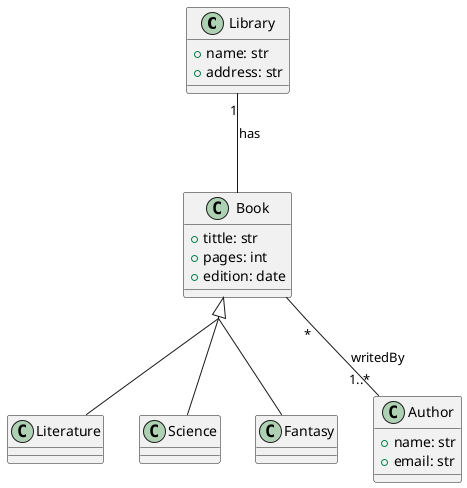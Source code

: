@startuml
skinparam groupInheritance 2

class Library {
+ name: str
+ address: str
}

class Book{
+ tittle: str
+ pages: int
+ edition: date
}

class Literature extends Book{
}

class Science extends Book{
}

class Fantasy {
}

class Author {
+ name: str
+ email: str 
}

Book "*" -- "1..*" Author: writedBy
Library "1" -- Book: has
Book <|-- Fantasy
@enduml